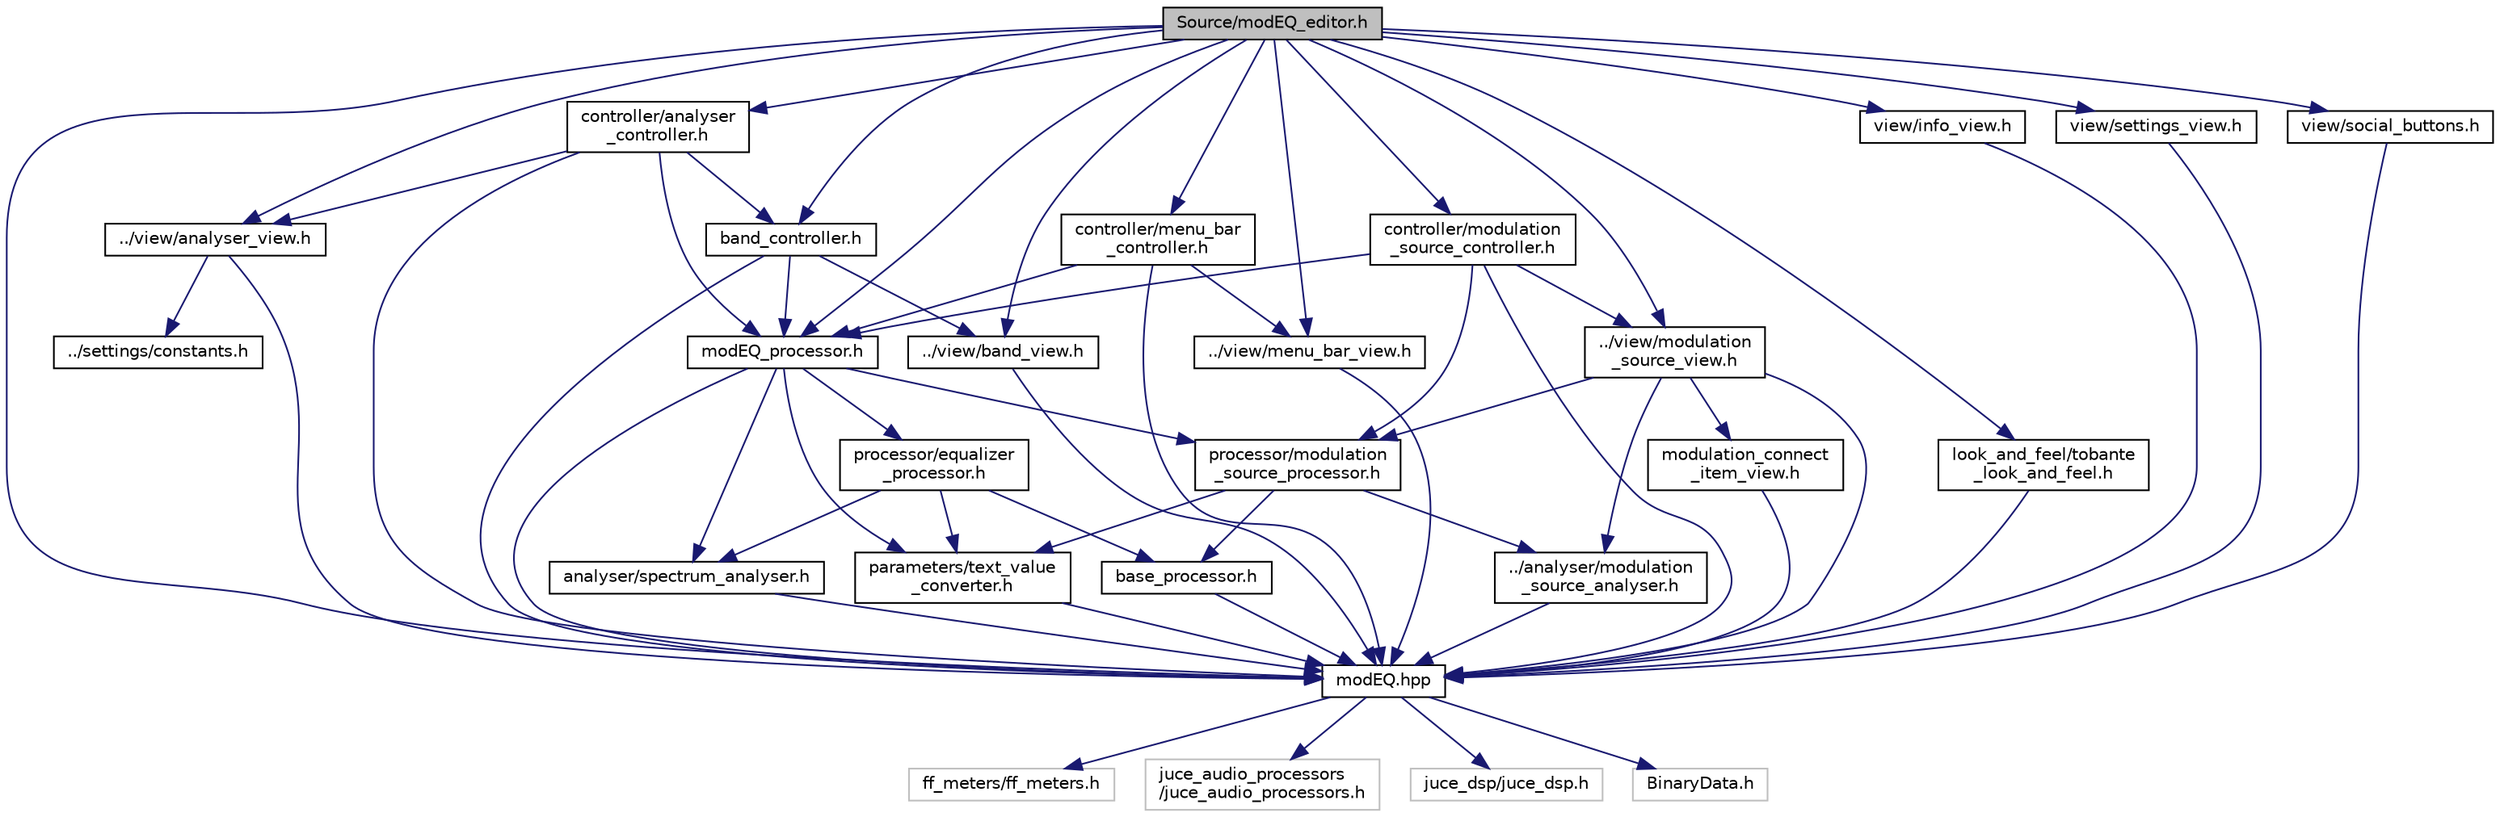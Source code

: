 digraph "Source/modEQ_editor.h"
{
  edge [fontname="Helvetica",fontsize="10",labelfontname="Helvetica",labelfontsize="10"];
  node [fontname="Helvetica",fontsize="10",shape=record];
  Node0 [label="Source/modEQ_editor.h",height=0.2,width=0.4,color="black", fillcolor="grey75", style="filled", fontcolor="black"];
  Node0 -> Node1 [color="midnightblue",fontsize="10",style="solid",fontname="Helvetica"];
  Node1 [label="modEQ.hpp",height=0.2,width=0.4,color="black", fillcolor="white", style="filled",URL="$modEQ_8hpp.html"];
  Node1 -> Node2 [color="midnightblue",fontsize="10",style="solid",fontname="Helvetica"];
  Node2 [label="ff_meters/ff_meters.h",height=0.2,width=0.4,color="grey75", fillcolor="white", style="filled"];
  Node1 -> Node3 [color="midnightblue",fontsize="10",style="solid",fontname="Helvetica"];
  Node3 [label="juce_audio_processors\l/juce_audio_processors.h",height=0.2,width=0.4,color="grey75", fillcolor="white", style="filled"];
  Node1 -> Node4 [color="midnightblue",fontsize="10",style="solid",fontname="Helvetica"];
  Node4 [label="juce_dsp/juce_dsp.h",height=0.2,width=0.4,color="grey75", fillcolor="white", style="filled"];
  Node1 -> Node5 [color="midnightblue",fontsize="10",style="solid",fontname="Helvetica"];
  Node5 [label="BinaryData.h",height=0.2,width=0.4,color="grey75", fillcolor="white", style="filled"];
  Node0 -> Node6 [color="midnightblue",fontsize="10",style="solid",fontname="Helvetica"];
  Node6 [label="modEQ_processor.h",height=0.2,width=0.4,color="black", fillcolor="white", style="filled",URL="$modEQ__processor_8h.html"];
  Node6 -> Node1 [color="midnightblue",fontsize="10",style="solid",fontname="Helvetica"];
  Node6 -> Node7 [color="midnightblue",fontsize="10",style="solid",fontname="Helvetica"];
  Node7 [label="analyser/spectrum_analyser.h",height=0.2,width=0.4,color="black", fillcolor="white", style="filled",URL="$spectrum__analyser_8h.html"];
  Node7 -> Node1 [color="midnightblue",fontsize="10",style="solid",fontname="Helvetica"];
  Node6 -> Node8 [color="midnightblue",fontsize="10",style="solid",fontname="Helvetica"];
  Node8 [label="parameters/text_value\l_converter.h",height=0.2,width=0.4,color="black", fillcolor="white", style="filled",URL="$text__value__converter_8h.html"];
  Node8 -> Node1 [color="midnightblue",fontsize="10",style="solid",fontname="Helvetica"];
  Node6 -> Node9 [color="midnightblue",fontsize="10",style="solid",fontname="Helvetica"];
  Node9 [label="processor/equalizer\l_processor.h",height=0.2,width=0.4,color="black", fillcolor="white", style="filled",URL="$equalizer__processor_8h.html"];
  Node9 -> Node7 [color="midnightblue",fontsize="10",style="solid",fontname="Helvetica"];
  Node9 -> Node8 [color="midnightblue",fontsize="10",style="solid",fontname="Helvetica"];
  Node9 -> Node10 [color="midnightblue",fontsize="10",style="solid",fontname="Helvetica"];
  Node10 [label="base_processor.h",height=0.2,width=0.4,color="black", fillcolor="white", style="filled",URL="$base__processor_8h.html"];
  Node10 -> Node1 [color="midnightblue",fontsize="10",style="solid",fontname="Helvetica"];
  Node6 -> Node11 [color="midnightblue",fontsize="10",style="solid",fontname="Helvetica"];
  Node11 [label="processor/modulation\l_source_processor.h",height=0.2,width=0.4,color="black", fillcolor="white", style="filled",URL="$modulation__source__processor_8h.html"];
  Node11 -> Node12 [color="midnightblue",fontsize="10",style="solid",fontname="Helvetica"];
  Node12 [label="../analyser/modulation\l_source_analyser.h",height=0.2,width=0.4,color="black", fillcolor="white", style="filled",URL="$modulation__source__analyser_8h.html"];
  Node12 -> Node1 [color="midnightblue",fontsize="10",style="solid",fontname="Helvetica"];
  Node11 -> Node8 [color="midnightblue",fontsize="10",style="solid",fontname="Helvetica"];
  Node11 -> Node10 [color="midnightblue",fontsize="10",style="solid",fontname="Helvetica"];
  Node0 -> Node13 [color="midnightblue",fontsize="10",style="solid",fontname="Helvetica"];
  Node13 [label="controller/analyser\l_controller.h",height=0.2,width=0.4,color="black", fillcolor="white", style="filled",URL="$analyser__controller_8h.html"];
  Node13 -> Node1 [color="midnightblue",fontsize="10",style="solid",fontname="Helvetica"];
  Node13 -> Node6 [color="midnightblue",fontsize="10",style="solid",fontname="Helvetica"];
  Node13 -> Node14 [color="midnightblue",fontsize="10",style="solid",fontname="Helvetica"];
  Node14 [label="../view/analyser_view.h",height=0.2,width=0.4,color="black", fillcolor="white", style="filled",URL="$analyser__view_8h.html"];
  Node14 -> Node1 [color="midnightblue",fontsize="10",style="solid",fontname="Helvetica"];
  Node14 -> Node15 [color="midnightblue",fontsize="10",style="solid",fontname="Helvetica"];
  Node15 [label="../settings/constants.h",height=0.2,width=0.4,color="black", fillcolor="white", style="filled",URL="$constants_8h.html"];
  Node13 -> Node16 [color="midnightblue",fontsize="10",style="solid",fontname="Helvetica"];
  Node16 [label="band_controller.h",height=0.2,width=0.4,color="black", fillcolor="white", style="filled",URL="$band__controller_8h.html"];
  Node16 -> Node1 [color="midnightblue",fontsize="10",style="solid",fontname="Helvetica"];
  Node16 -> Node6 [color="midnightblue",fontsize="10",style="solid",fontname="Helvetica"];
  Node16 -> Node17 [color="midnightblue",fontsize="10",style="solid",fontname="Helvetica"];
  Node17 [label="../view/band_view.h",height=0.2,width=0.4,color="black", fillcolor="white", style="filled",URL="$band__view_8h.html"];
  Node17 -> Node1 [color="midnightblue",fontsize="10",style="solid",fontname="Helvetica"];
  Node0 -> Node16 [color="midnightblue",fontsize="10",style="solid",fontname="Helvetica"];
  Node0 -> Node18 [color="midnightblue",fontsize="10",style="solid",fontname="Helvetica"];
  Node18 [label="controller/menu_bar\l_controller.h",height=0.2,width=0.4,color="black", fillcolor="white", style="filled",URL="$menu__bar__controller_8h.html"];
  Node18 -> Node1 [color="midnightblue",fontsize="10",style="solid",fontname="Helvetica"];
  Node18 -> Node6 [color="midnightblue",fontsize="10",style="solid",fontname="Helvetica"];
  Node18 -> Node19 [color="midnightblue",fontsize="10",style="solid",fontname="Helvetica"];
  Node19 [label="../view/menu_bar_view.h",height=0.2,width=0.4,color="black", fillcolor="white", style="filled",URL="$menu__bar__view_8h.html"];
  Node19 -> Node1 [color="midnightblue",fontsize="10",style="solid",fontname="Helvetica"];
  Node0 -> Node20 [color="midnightblue",fontsize="10",style="solid",fontname="Helvetica"];
  Node20 [label="controller/modulation\l_source_controller.h",height=0.2,width=0.4,color="black", fillcolor="white", style="filled",URL="$modulation__source__controller_8h.html"];
  Node20 -> Node1 [color="midnightblue",fontsize="10",style="solid",fontname="Helvetica"];
  Node20 -> Node6 [color="midnightblue",fontsize="10",style="solid",fontname="Helvetica"];
  Node20 -> Node11 [color="midnightblue",fontsize="10",style="solid",fontname="Helvetica"];
  Node20 -> Node21 [color="midnightblue",fontsize="10",style="solid",fontname="Helvetica"];
  Node21 [label="../view/modulation\l_source_view.h",height=0.2,width=0.4,color="black", fillcolor="white", style="filled",URL="$modulation__source__view_8h.html"];
  Node21 -> Node1 [color="midnightblue",fontsize="10",style="solid",fontname="Helvetica"];
  Node21 -> Node12 [color="midnightblue",fontsize="10",style="solid",fontname="Helvetica"];
  Node21 -> Node11 [color="midnightblue",fontsize="10",style="solid",fontname="Helvetica"];
  Node21 -> Node22 [color="midnightblue",fontsize="10",style="solid",fontname="Helvetica"];
  Node22 [label="modulation_connect\l_item_view.h",height=0.2,width=0.4,color="black", fillcolor="white", style="filled",URL="$modulation__connect__item__view_8h.html"];
  Node22 -> Node1 [color="midnightblue",fontsize="10",style="solid",fontname="Helvetica"];
  Node0 -> Node23 [color="midnightblue",fontsize="10",style="solid",fontname="Helvetica"];
  Node23 [label="look_and_feel/tobante\l_look_and_feel.h",height=0.2,width=0.4,color="black", fillcolor="white", style="filled",URL="$tobante__look__and__feel_8h.html"];
  Node23 -> Node1 [color="midnightblue",fontsize="10",style="solid",fontname="Helvetica"];
  Node0 -> Node14 [color="midnightblue",fontsize="10",style="solid",fontname="Helvetica"];
  Node0 -> Node17 [color="midnightblue",fontsize="10",style="solid",fontname="Helvetica"];
  Node0 -> Node24 [color="midnightblue",fontsize="10",style="solid",fontname="Helvetica"];
  Node24 [label="view/info_view.h",height=0.2,width=0.4,color="black", fillcolor="white", style="filled",URL="$info__view_8h.html"];
  Node24 -> Node1 [color="midnightblue",fontsize="10",style="solid",fontname="Helvetica"];
  Node0 -> Node19 [color="midnightblue",fontsize="10",style="solid",fontname="Helvetica"];
  Node0 -> Node21 [color="midnightblue",fontsize="10",style="solid",fontname="Helvetica"];
  Node0 -> Node25 [color="midnightblue",fontsize="10",style="solid",fontname="Helvetica"];
  Node25 [label="view/settings_view.h",height=0.2,width=0.4,color="black", fillcolor="white", style="filled",URL="$settings__view_8h.html"];
  Node25 -> Node1 [color="midnightblue",fontsize="10",style="solid",fontname="Helvetica"];
  Node0 -> Node26 [color="midnightblue",fontsize="10",style="solid",fontname="Helvetica"];
  Node26 [label="view/social_buttons.h",height=0.2,width=0.4,color="black", fillcolor="white", style="filled",URL="$social__buttons_8h.html"];
  Node26 -> Node1 [color="midnightblue",fontsize="10",style="solid",fontname="Helvetica"];
}
